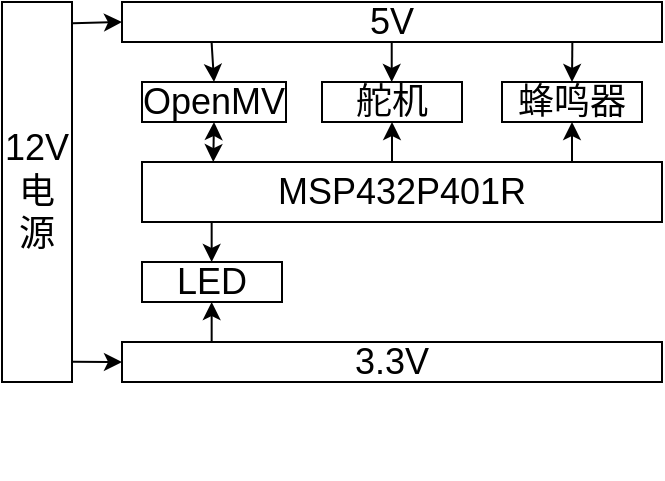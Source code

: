 <mxfile version="21.6.6" type="github">
  <diagram name="第 1 页" id="B3yBC24UUILsiZAlBeVS">
    <mxGraphModel dx="2108" dy="293" grid="1" gridSize="10" guides="1" tooltips="1" connect="1" arrows="1" fold="1" page="1" pageScale="1" pageWidth="827" pageHeight="1169" math="0" shadow="0">
      <root>
        <mxCell id="0" />
        <mxCell id="1" parent="0" />
        <mxCell id="uAnCzaWn7fo3VEtpdrIK-4" value="&lt;font style=&quot;font-size: 18px;&quot;&gt;MSP432P401R&lt;/font&gt;" style="rounded=0;whiteSpace=wrap;html=1;direction=south;" parent="1" vertex="1">
          <mxGeometry x="-1480" y="680" width="260" height="30" as="geometry" />
        </mxCell>
        <mxCell id="uAnCzaWn7fo3VEtpdrIK-10" value="&lt;span style=&quot;font-size: 18px;&quot;&gt;12V&lt;br&gt;电源&lt;/span&gt;" style="rounded=0;whiteSpace=wrap;html=1;direction=south;align=center;" parent="1" vertex="1">
          <mxGeometry x="-1550" y="600" width="35" height="190" as="geometry" />
        </mxCell>
        <mxCell id="uAnCzaWn7fo3VEtpdrIK-12" value="&lt;font style=&quot;font-size: 18px;&quot;&gt;5V&lt;/font&gt;" style="rounded=0;whiteSpace=wrap;html=1;" parent="1" vertex="1">
          <mxGeometry x="-1490" y="600" width="270" height="20" as="geometry" />
        </mxCell>
        <mxCell id="uAnCzaWn7fo3VEtpdrIK-13" value="&lt;font style=&quot;font-size: 18px;&quot;&gt;3.3V&lt;/font&gt;" style="rounded=0;whiteSpace=wrap;html=1;" parent="1" vertex="1">
          <mxGeometry x="-1490" y="770" width="270" height="20" as="geometry" />
        </mxCell>
        <mxCell id="uAnCzaWn7fo3VEtpdrIK-14" value="&lt;span style=&quot;font-size: 18px;&quot;&gt;OpenMV&lt;/span&gt;" style="rounded=0;whiteSpace=wrap;html=1;direction=south;" parent="1" vertex="1">
          <mxGeometry x="-1480" y="640" width="72" height="20" as="geometry" />
        </mxCell>
        <mxCell id="uAnCzaWn7fo3VEtpdrIK-28" style="edgeStyle=orthogonalEdgeStyle;rounded=0;orthogonalLoop=1;jettySize=auto;html=1;exitX=1;exitY=0.5;exitDx=0;exitDy=0;" parent="1" edge="1">
          <mxGeometry relative="1" as="geometry">
            <mxPoint x="-1273" y="830.0" as="sourcePoint" />
            <mxPoint x="-1273" y="830.0" as="targetPoint" />
          </mxGeometry>
        </mxCell>
        <mxCell id="uAnCzaWn7fo3VEtpdrIK-58" style="edgeStyle=orthogonalEdgeStyle;rounded=0;orthogonalLoop=1;jettySize=auto;html=1;exitX=1;exitY=0.5;exitDx=0;exitDy=0;" parent="1" edge="1">
          <mxGeometry relative="1" as="geometry">
            <mxPoint x="-1385" y="650.0" as="sourcePoint" />
            <mxPoint x="-1385" y="650.0" as="targetPoint" />
          </mxGeometry>
        </mxCell>
        <mxCell id="uAnCzaWn7fo3VEtpdrIK-82" value="" style="endArrow=classic;html=1;rounded=0;entryX=0;entryY=0.5;entryDx=0;entryDy=0;exitX=0.056;exitY=-0.012;exitDx=0;exitDy=0;exitPerimeter=0;" parent="1" source="uAnCzaWn7fo3VEtpdrIK-10" target="uAnCzaWn7fo3VEtpdrIK-12" edge="1">
          <mxGeometry width="50" height="50" relative="1" as="geometry">
            <mxPoint x="-1520" y="569.63" as="sourcePoint" />
            <mxPoint x="-1480" y="569.63" as="targetPoint" />
          </mxGeometry>
        </mxCell>
        <mxCell id="uAnCzaWn7fo3VEtpdrIK-83" value="" style="endArrow=classic;html=1;rounded=0;exitX=0.947;exitY=-0.011;exitDx=0;exitDy=0;exitPerimeter=0;entryX=0;entryY=0.5;entryDx=0;entryDy=0;" parent="1" source="uAnCzaWn7fo3VEtpdrIK-10" target="uAnCzaWn7fo3VEtpdrIK-13" edge="1">
          <mxGeometry width="50" height="50" relative="1" as="geometry">
            <mxPoint x="-1520" y="769.71" as="sourcePoint" />
            <mxPoint x="-1490" y="770.08" as="targetPoint" />
          </mxGeometry>
        </mxCell>
        <mxCell id="uAnCzaWn7fo3VEtpdrIK-92" value="" style="endArrow=classic;html=1;rounded=0;entryX=0;entryY=0.5;entryDx=0;entryDy=0;exitX=0.166;exitY=1.015;exitDx=0;exitDy=0;exitPerimeter=0;" parent="1" source="uAnCzaWn7fo3VEtpdrIK-12" target="uAnCzaWn7fo3VEtpdrIK-14" edge="1">
          <mxGeometry width="50" height="50" relative="1" as="geometry">
            <mxPoint x="-1370.56" y="585" as="sourcePoint" />
            <mxPoint x="-1370.56" y="605" as="targetPoint" />
          </mxGeometry>
        </mxCell>
        <mxCell id="uAnCzaWn7fo3VEtpdrIK-130" value="" style="endArrow=classic;startArrow=classic;html=1;rounded=0;entryX=1;entryY=0.5;entryDx=0;entryDy=0;exitX=0.001;exitY=0.863;exitDx=0;exitDy=0;exitPerimeter=0;" parent="1" source="uAnCzaWn7fo3VEtpdrIK-4" target="uAnCzaWn7fo3VEtpdrIK-14" edge="1">
          <mxGeometry width="50" height="50" relative="1" as="geometry">
            <mxPoint x="-1440" y="700" as="sourcePoint" />
            <mxPoint x="-1415.27" y="650" as="targetPoint" />
          </mxGeometry>
        </mxCell>
        <mxCell id="NPoCTpg_8vF1pdftVyFu-3" value="&lt;font style=&quot;font-size: 18px;&quot;&gt;LED&lt;/font&gt;" style="rounded=0;whiteSpace=wrap;html=1;direction=south;" parent="1" vertex="1">
          <mxGeometry x="-1480" y="730" width="70" height="20" as="geometry" />
        </mxCell>
        <mxCell id="NPoCTpg_8vF1pdftVyFu-6" value="" style="endArrow=classic;html=1;rounded=0;entryX=0;entryY=0.5;entryDx=0;entryDy=0;" parent="1" edge="1">
          <mxGeometry width="50" height="50" relative="1" as="geometry">
            <mxPoint x="-1445.17" y="710" as="sourcePoint" />
            <mxPoint x="-1445.17" y="730" as="targetPoint" />
          </mxGeometry>
        </mxCell>
        <mxCell id="uAnCzaWn7fo3VEtpdrIK-55" value="&lt;font style=&quot;font-size: 18px;&quot;&gt;舵机&lt;/font&gt;" style="rounded=0;whiteSpace=wrap;html=1;direction=south;" parent="1" vertex="1">
          <mxGeometry x="-1390" y="640" width="70" height="20" as="geometry" />
        </mxCell>
        <mxCell id="NPoCTpg_8vF1pdftVyFu-12" value="" style="endArrow=classic;html=1;rounded=0;entryX=0;entryY=0.5;entryDx=0;entryDy=0;exitX=0.166;exitY=1.015;exitDx=0;exitDy=0;exitPerimeter=0;" parent="1" edge="1">
          <mxGeometry width="50" height="50" relative="1" as="geometry">
            <mxPoint x="-1355.14" y="620" as="sourcePoint" />
            <mxPoint x="-1355.14" y="640" as="targetPoint" />
          </mxGeometry>
        </mxCell>
        <mxCell id="NPoCTpg_8vF1pdftVyFu-14" value="&lt;font style=&quot;font-size: 18px;&quot;&gt;蜂鸣器&lt;/font&gt;" style="rounded=0;whiteSpace=wrap;html=1;direction=south;" parent="1" vertex="1">
          <mxGeometry x="-1300" y="640" width="70" height="20" as="geometry" />
        </mxCell>
        <mxCell id="NPoCTpg_8vF1pdftVyFu-17" value="" style="endArrow=classic;html=1;rounded=0;entryX=0;entryY=0.5;entryDx=0;entryDy=0;exitX=0.834;exitY=1.002;exitDx=0;exitDy=0;exitPerimeter=0;" parent="1" source="uAnCzaWn7fo3VEtpdrIK-12" target="NPoCTpg_8vF1pdftVyFu-14" edge="1">
          <mxGeometry width="50" height="50" relative="1" as="geometry">
            <mxPoint x="-1270" y="620" as="sourcePoint" />
            <mxPoint x="-1220" y="570" as="targetPoint" />
          </mxGeometry>
        </mxCell>
        <mxCell id="NPoCTpg_8vF1pdftVyFu-19" value="" style="endArrow=classic;html=1;rounded=0;entryX=1;entryY=0.5;entryDx=0;entryDy=0;" parent="1" target="uAnCzaWn7fo3VEtpdrIK-55" edge="1">
          <mxGeometry width="50" height="50" relative="1" as="geometry">
            <mxPoint x="-1355" y="680" as="sourcePoint" />
            <mxPoint x="-1355.1" y="680" as="targetPoint" />
          </mxGeometry>
        </mxCell>
        <mxCell id="NPoCTpg_8vF1pdftVyFu-21" value="" style="endArrow=classic;html=1;rounded=0;entryX=1;entryY=0.5;entryDx=0;entryDy=0;" parent="1" target="NPoCTpg_8vF1pdftVyFu-14" edge="1">
          <mxGeometry width="50" height="50" relative="1" as="geometry">
            <mxPoint x="-1265" y="680" as="sourcePoint" />
            <mxPoint x="-1265.1" y="680" as="targetPoint" />
          </mxGeometry>
        </mxCell>
        <mxCell id="NPoCTpg_8vF1pdftVyFu-22" value="" style="endArrow=classic;html=1;rounded=0;entryX=0;entryY=0.5;entryDx=0;entryDy=0;" parent="1" edge="1">
          <mxGeometry width="50" height="50" relative="1" as="geometry">
            <mxPoint x="-1445.17" y="770" as="sourcePoint" />
            <mxPoint x="-1445.17" y="750" as="targetPoint" />
          </mxGeometry>
        </mxCell>
      </root>
    </mxGraphModel>
  </diagram>
</mxfile>
